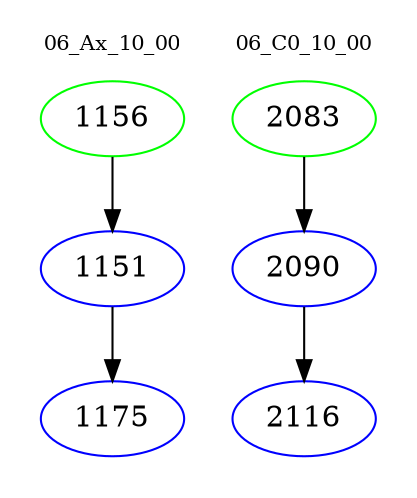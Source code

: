 digraph{
subgraph cluster_0 {
color = white
label = "06_Ax_10_00";
fontsize=10;
T0_1156 [label="1156", color="green"]
T0_1156 -> T0_1151 [color="black"]
T0_1151 [label="1151", color="blue"]
T0_1151 -> T0_1175 [color="black"]
T0_1175 [label="1175", color="blue"]
}
subgraph cluster_1 {
color = white
label = "06_C0_10_00";
fontsize=10;
T1_2083 [label="2083", color="green"]
T1_2083 -> T1_2090 [color="black"]
T1_2090 [label="2090", color="blue"]
T1_2090 -> T1_2116 [color="black"]
T1_2116 [label="2116", color="blue"]
}
}
